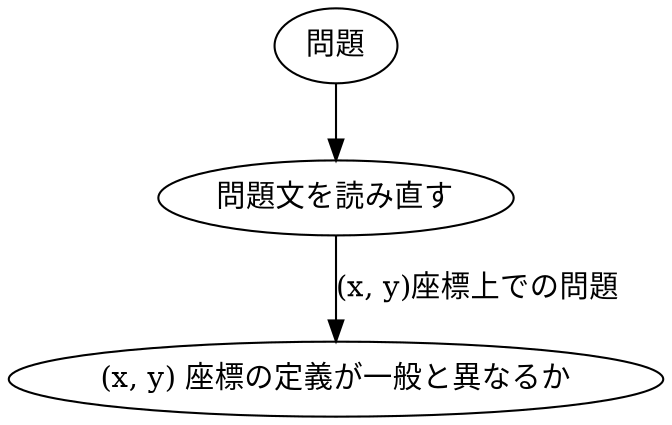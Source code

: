 digraph G {
    graph [
        layout = dot;
    ];

    問題 -> 問題文を読み直す;
        問題文を読み直す -> "(x, y) 座標の定義が一般と異なるか" [label="(x, y)座標上での問題"];
}